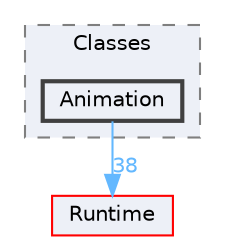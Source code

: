 digraph "Animation"
{
 // INTERACTIVE_SVG=YES
 // LATEX_PDF_SIZE
  bgcolor="transparent";
  edge [fontname=Helvetica,fontsize=10,labelfontname=Helvetica,labelfontsize=10];
  node [fontname=Helvetica,fontsize=10,shape=box,height=0.2,width=0.4];
  compound=true
  subgraph clusterdir_0d13eddcba6027e8ab9d61accf84dcff {
    graph [ bgcolor="#edf0f7", pencolor="grey50", label="Classes", fontname=Helvetica,fontsize=10 style="filled,dashed", URL="dir_0d13eddcba6027e8ab9d61accf84dcff.html",tooltip=""]
  dir_aea040039719b47b74a7818429617ffd [label="Animation", fillcolor="#edf0f7", color="grey25", style="filled,bold", URL="dir_aea040039719b47b74a7818429617ffd.html",tooltip=""];
  }
  dir_7536b172fbd480bfd146a1b1acd6856b [label="Runtime", fillcolor="#edf0f7", color="red", style="filled", URL="dir_7536b172fbd480bfd146a1b1acd6856b.html",tooltip=""];
  dir_aea040039719b47b74a7818429617ffd->dir_7536b172fbd480bfd146a1b1acd6856b [headlabel="38", labeldistance=1.5 headhref="dir_000032_000984.html" href="dir_000032_000984.html" color="steelblue1" fontcolor="steelblue1"];
}
